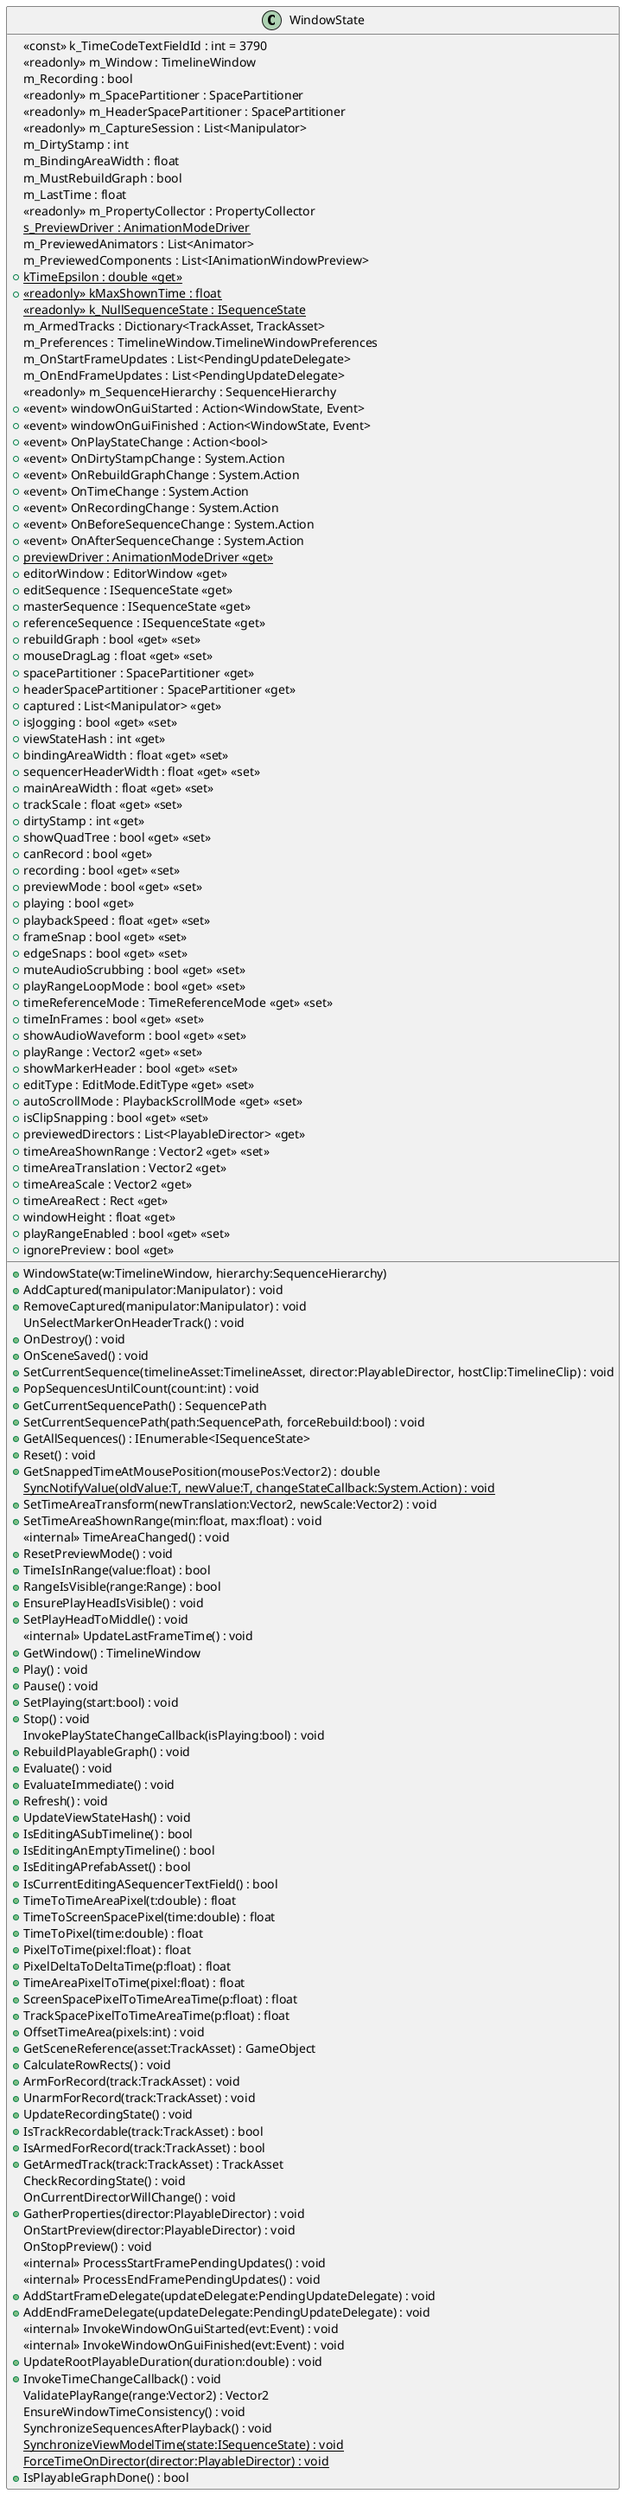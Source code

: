 @startuml
class WindowState {
    <<const>> k_TimeCodeTextFieldId : int = 3790
    <<readonly>> m_Window : TimelineWindow
    m_Recording : bool
    <<readonly>> m_SpacePartitioner : SpacePartitioner
    <<readonly>> m_HeaderSpacePartitioner : SpacePartitioner
    <<readonly>> m_CaptureSession : List<Manipulator>
    m_DirtyStamp : int
    m_BindingAreaWidth : float
    m_MustRebuildGraph : bool
    m_LastTime : float
    <<readonly>> m_PropertyCollector : PropertyCollector
    {static} s_PreviewDriver : AnimationModeDriver
    m_PreviewedAnimators : List<Animator>
    m_PreviewedComponents : List<IAnimationWindowPreview>
    + {static} kTimeEpsilon : double <<get>>
    + {static} <<readonly>> kMaxShownTime : float
    {static} <<readonly>> k_NullSequenceState : ISequenceState
    m_ArmedTracks : Dictionary<TrackAsset, TrackAsset>
    m_Preferences : TimelineWindow.TimelineWindowPreferences
    m_OnStartFrameUpdates : List<PendingUpdateDelegate>
    m_OnEndFrameUpdates : List<PendingUpdateDelegate>
    <<readonly>> m_SequenceHierarchy : SequenceHierarchy
    +  <<event>> windowOnGuiStarted : Action<WindowState, Event> 
    +  <<event>> windowOnGuiFinished : Action<WindowState, Event> 
    +  <<event>> OnPlayStateChange : Action<bool> 
    +  <<event>> OnDirtyStampChange : System.Action 
    +  <<event>> OnRebuildGraphChange : System.Action 
    +  <<event>> OnTimeChange : System.Action 
    +  <<event>> OnRecordingChange : System.Action 
    +  <<event>> OnBeforeSequenceChange : System.Action 
    +  <<event>> OnAfterSequenceChange : System.Action 
    + WindowState(w:TimelineWindow, hierarchy:SequenceHierarchy)
    + {static} previewDriver : AnimationModeDriver <<get>>
    + editorWindow : EditorWindow <<get>>
    + editSequence : ISequenceState <<get>>
    + masterSequence : ISequenceState <<get>>
    + referenceSequence : ISequenceState <<get>>
    + rebuildGraph : bool <<get>> <<set>>
    + mouseDragLag : float <<get>> <<set>>
    + spacePartitioner : SpacePartitioner <<get>>
    + headerSpacePartitioner : SpacePartitioner <<get>>
    + captured : List<Manipulator> <<get>>
    + AddCaptured(manipulator:Manipulator) : void
    + RemoveCaptured(manipulator:Manipulator) : void
    + isJogging : bool <<get>> <<set>>
    + viewStateHash : int <<get>>
    + bindingAreaWidth : float <<get>> <<set>>
    + sequencerHeaderWidth : float <<get>> <<set>>
    + mainAreaWidth : float <<get>> <<set>>
    + trackScale : float <<get>> <<set>>
    + dirtyStamp : int <<get>>
    + showQuadTree : bool <<get>> <<set>>
    + canRecord : bool <<get>>
    + recording : bool <<get>> <<set>>
    + previewMode : bool <<get>> <<set>>
    + playing : bool <<get>>
    + playbackSpeed : float <<get>> <<set>>
    + frameSnap : bool <<get>> <<set>>
    + edgeSnaps : bool <<get>> <<set>>
    + muteAudioScrubbing : bool <<get>> <<set>>
    + playRangeLoopMode : bool <<get>> <<set>>
    + timeReferenceMode : TimeReferenceMode <<get>> <<set>>
    + timeInFrames : bool <<get>> <<set>>
    + showAudioWaveform : bool <<get>> <<set>>
    + playRange : Vector2 <<get>> <<set>>
    + showMarkerHeader : bool <<get>> <<set>>
    UnSelectMarkerOnHeaderTrack() : void
    + editType : EditMode.EditType <<get>> <<set>>
    + autoScrollMode : PlaybackScrollMode <<get>> <<set>>
    + isClipSnapping : bool <<get>> <<set>>
    + previewedDirectors : List<PlayableDirector> <<get>>
    + OnDestroy() : void
    + OnSceneSaved() : void
    + SetCurrentSequence(timelineAsset:TimelineAsset, director:PlayableDirector, hostClip:TimelineClip) : void
    + PopSequencesUntilCount(count:int) : void
    + GetCurrentSequencePath() : SequencePath
    + SetCurrentSequencePath(path:SequencePath, forceRebuild:bool) : void
    + GetAllSequences() : IEnumerable<ISequenceState>
    + Reset() : void
    + GetSnappedTimeAtMousePosition(mousePos:Vector2) : double
    {static} SyncNotifyValue(oldValue:T, newValue:T, changeStateCallback:System.Action) : void
    + SetTimeAreaTransform(newTranslation:Vector2, newScale:Vector2) : void
    + SetTimeAreaShownRange(min:float, max:float) : void
    <<internal>> TimeAreaChanged() : void
    + ResetPreviewMode() : void
    + TimeIsInRange(value:float) : bool
    + RangeIsVisible(range:Range) : bool
    + EnsurePlayHeadIsVisible() : void
    + SetPlayHeadToMiddle() : void
    <<internal>> UpdateLastFrameTime() : void
    + timeAreaShownRange : Vector2 <<get>> <<set>>
    + timeAreaTranslation : Vector2 <<get>>
    + timeAreaScale : Vector2 <<get>>
    + timeAreaRect : Rect <<get>>
    + windowHeight : float <<get>>
    + playRangeEnabled : bool <<get>> <<set>>
    + ignorePreview : bool <<get>>
    + GetWindow() : TimelineWindow
    + Play() : void
    + Pause() : void
    + SetPlaying(start:bool) : void
    + Stop() : void
    InvokePlayStateChangeCallback(isPlaying:bool) : void
    + RebuildPlayableGraph() : void
    + Evaluate() : void
    + EvaluateImmediate() : void
    + Refresh() : void
    + UpdateViewStateHash() : void
    + IsEditingASubTimeline() : bool
    + IsEditingAnEmptyTimeline() : bool
    + IsEditingAPrefabAsset() : bool
    + IsCurrentEditingASequencerTextField() : bool
    + TimeToTimeAreaPixel(t:double) : float
    + TimeToScreenSpacePixel(time:double) : float
    + TimeToPixel(time:double) : float
    + PixelToTime(pixel:float) : float
    + PixelDeltaToDeltaTime(p:float) : float
    + TimeAreaPixelToTime(pixel:float) : float
    + ScreenSpacePixelToTimeAreaTime(p:float) : float
    + TrackSpacePixelToTimeAreaTime(p:float) : float
    + OffsetTimeArea(pixels:int) : void
    + GetSceneReference(asset:TrackAsset) : GameObject
    + CalculateRowRects() : void
    + ArmForRecord(track:TrackAsset) : void
    + UnarmForRecord(track:TrackAsset) : void
    + UpdateRecordingState() : void
    + IsTrackRecordable(track:TrackAsset) : bool
    + IsArmedForRecord(track:TrackAsset) : bool
    + GetArmedTrack(track:TrackAsset) : TrackAsset
    CheckRecordingState() : void
    OnCurrentDirectorWillChange() : void
    + GatherProperties(director:PlayableDirector) : void
    OnStartPreview(director:PlayableDirector) : void
    OnStopPreview() : void
    <<internal>> ProcessStartFramePendingUpdates() : void
    <<internal>> ProcessEndFramePendingUpdates() : void
    + AddStartFrameDelegate(updateDelegate:PendingUpdateDelegate) : void
    + AddEndFrameDelegate(updateDelegate:PendingUpdateDelegate) : void
    <<internal>> InvokeWindowOnGuiStarted(evt:Event) : void
    <<internal>> InvokeWindowOnGuiFinished(evt:Event) : void
    + UpdateRootPlayableDuration(duration:double) : void
    + InvokeTimeChangeCallback() : void
    ValidatePlayRange(range:Vector2) : Vector2
    EnsureWindowTimeConsistency() : void
    SynchronizeSequencesAfterPlayback() : void
    {static} SynchronizeViewModelTime(state:ISequenceState) : void
    {static} ForceTimeOnDirector(director:PlayableDirector) : void
    + IsPlayableGraphDone() : bool
}
@enduml
